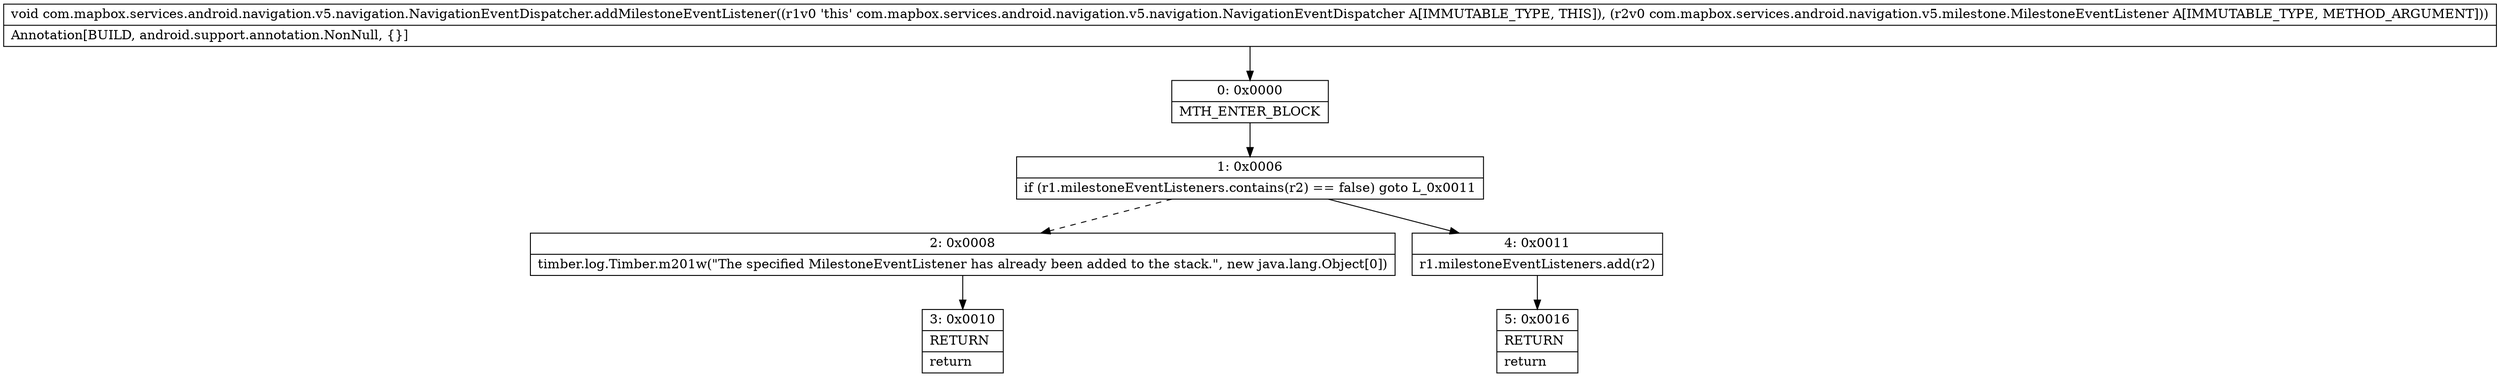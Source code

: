 digraph "CFG forcom.mapbox.services.android.navigation.v5.navigation.NavigationEventDispatcher.addMilestoneEventListener(Lcom\/mapbox\/services\/android\/navigation\/v5\/milestone\/MilestoneEventListener;)V" {
Node_0 [shape=record,label="{0\:\ 0x0000|MTH_ENTER_BLOCK\l}"];
Node_1 [shape=record,label="{1\:\ 0x0006|if (r1.milestoneEventListeners.contains(r2) == false) goto L_0x0011\l}"];
Node_2 [shape=record,label="{2\:\ 0x0008|timber.log.Timber.m201w(\"The specified MilestoneEventListener has already been added to the stack.\", new java.lang.Object[0])\l}"];
Node_3 [shape=record,label="{3\:\ 0x0010|RETURN\l|return\l}"];
Node_4 [shape=record,label="{4\:\ 0x0011|r1.milestoneEventListeners.add(r2)\l}"];
Node_5 [shape=record,label="{5\:\ 0x0016|RETURN\l|return\l}"];
MethodNode[shape=record,label="{void com.mapbox.services.android.navigation.v5.navigation.NavigationEventDispatcher.addMilestoneEventListener((r1v0 'this' com.mapbox.services.android.navigation.v5.navigation.NavigationEventDispatcher A[IMMUTABLE_TYPE, THIS]), (r2v0 com.mapbox.services.android.navigation.v5.milestone.MilestoneEventListener A[IMMUTABLE_TYPE, METHOD_ARGUMENT]))  | Annotation[BUILD, android.support.annotation.NonNull, \{\}]\l}"];
MethodNode -> Node_0;
Node_0 -> Node_1;
Node_1 -> Node_2[style=dashed];
Node_1 -> Node_4;
Node_2 -> Node_3;
Node_4 -> Node_5;
}

